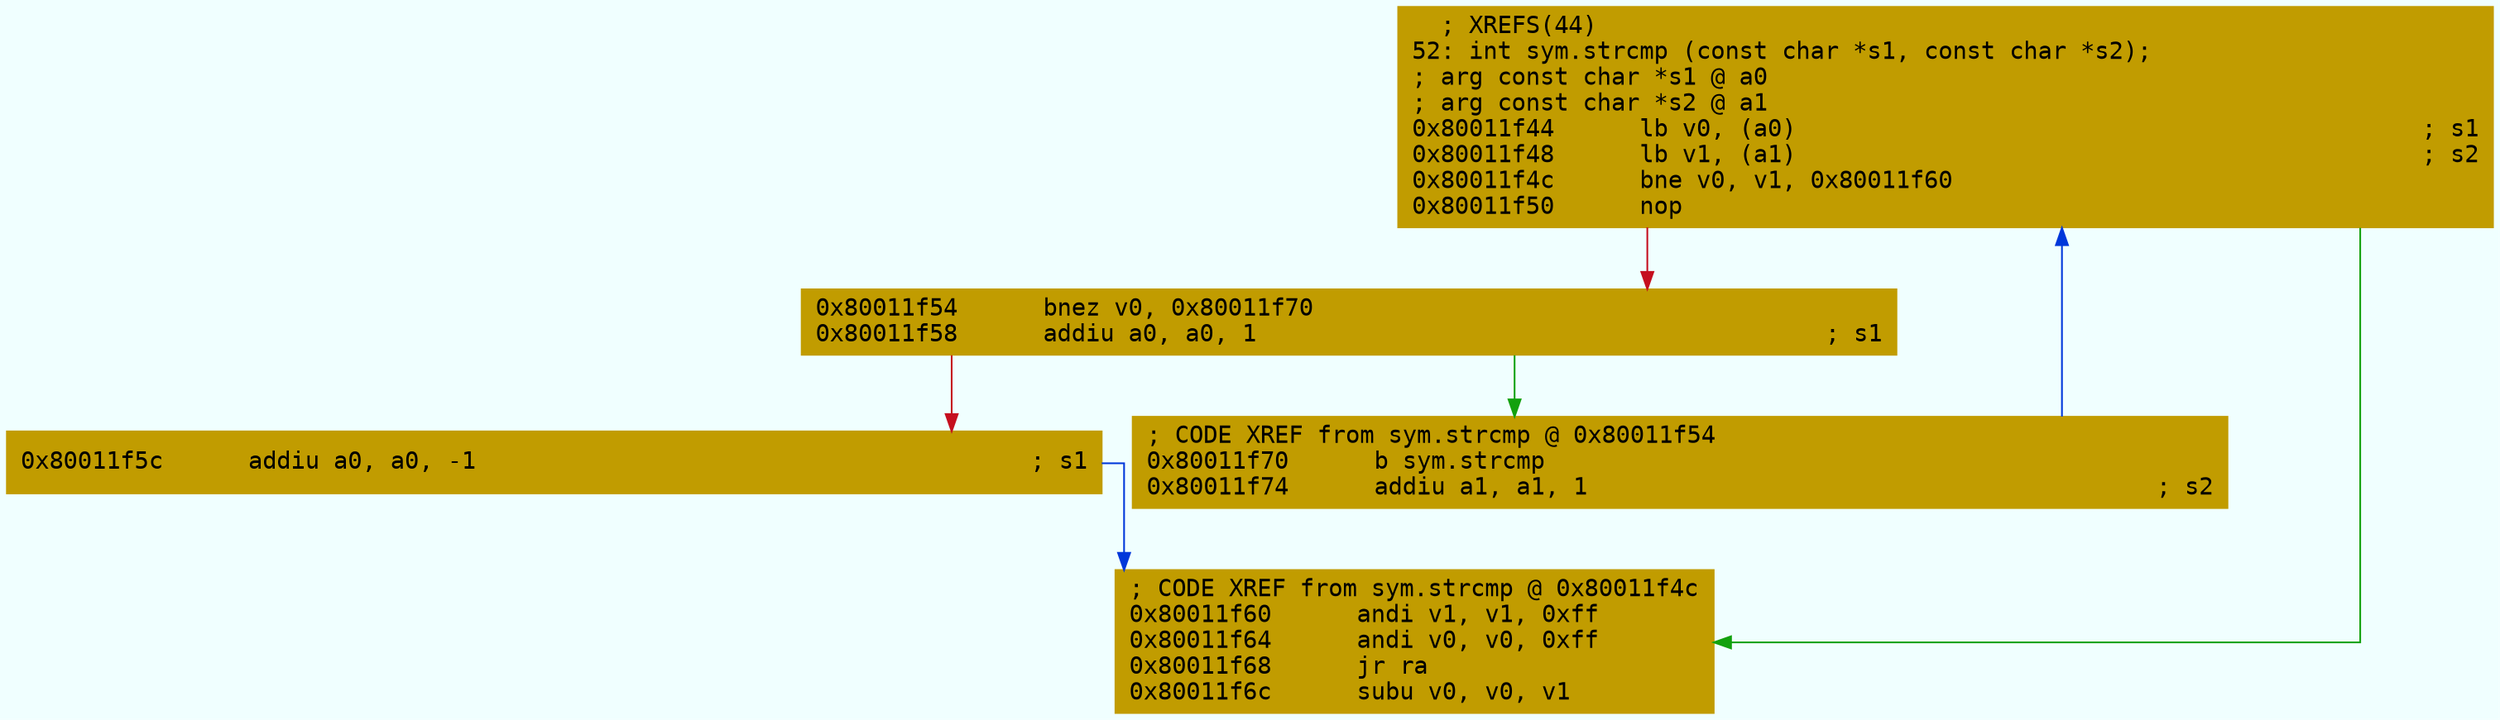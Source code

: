 digraph code {
	graph [bgcolor=azure fontsize=8 fontname="Courier" splines="ortho"];
	node [fillcolor=gray style=filled shape=box];
	edge [arrowhead="normal"];
	"0x80011f44" [URL="sym.strcmp/0x80011f44", fillcolor="#c19c00",color="#c19c00", fontname="Courier",label="  ; XREFS(44)\l52: int sym.strcmp (const char *s1, const char *s2);\l; arg const char *s1 @ a0\l; arg const char *s2 @ a1\l0x80011f44      lb v0, (a0)                                            ; s1\l0x80011f48      lb v1, (a1)                                            ; s2\l0x80011f4c      bne v0, v1, 0x80011f60\l0x80011f50      nop\l"]
	"0x80011f54" [URL="sym.strcmp/0x80011f54", fillcolor="#c19c00",color="#c19c00", fontname="Courier",label="0x80011f54      bnez v0, 0x80011f70\l0x80011f58      addiu a0, a0, 1                                        ; s1\l"]
	"0x80011f5c" [URL="sym.strcmp/0x80011f5c", fillcolor="#c19c00",color="#c19c00", fontname="Courier",label="0x80011f5c      addiu a0, a0, -1                                       ; s1\l"]
	"0x80011f60" [URL="sym.strcmp/0x80011f60", fillcolor="#c19c00",color="#c19c00", fontname="Courier",label="; CODE XREF from sym.strcmp @ 0x80011f4c\l0x80011f60      andi v1, v1, 0xff\l0x80011f64      andi v0, v0, 0xff\l0x80011f68      jr ra\l0x80011f6c      subu v0, v0, v1\l"]
	"0x80011f70" [URL="sym.strcmp/0x80011f70", fillcolor="#c19c00",color="#c19c00", fontname="Courier",label="; CODE XREF from sym.strcmp @ 0x80011f54\l0x80011f70      b sym.strcmp\l0x80011f74      addiu a1, a1, 1                                        ; s2\l"]
        "0x80011f44" -> "0x80011f60" [color="#13a10e"];
        "0x80011f44" -> "0x80011f54" [color="#c50f1f"];
        "0x80011f54" -> "0x80011f70" [color="#13a10e"];
        "0x80011f54" -> "0x80011f5c" [color="#c50f1f"];
        "0x80011f5c" -> "0x80011f60" [color="#0037da"];
        "0x80011f70" -> "0x80011f44" [color="#0037da"];
}
